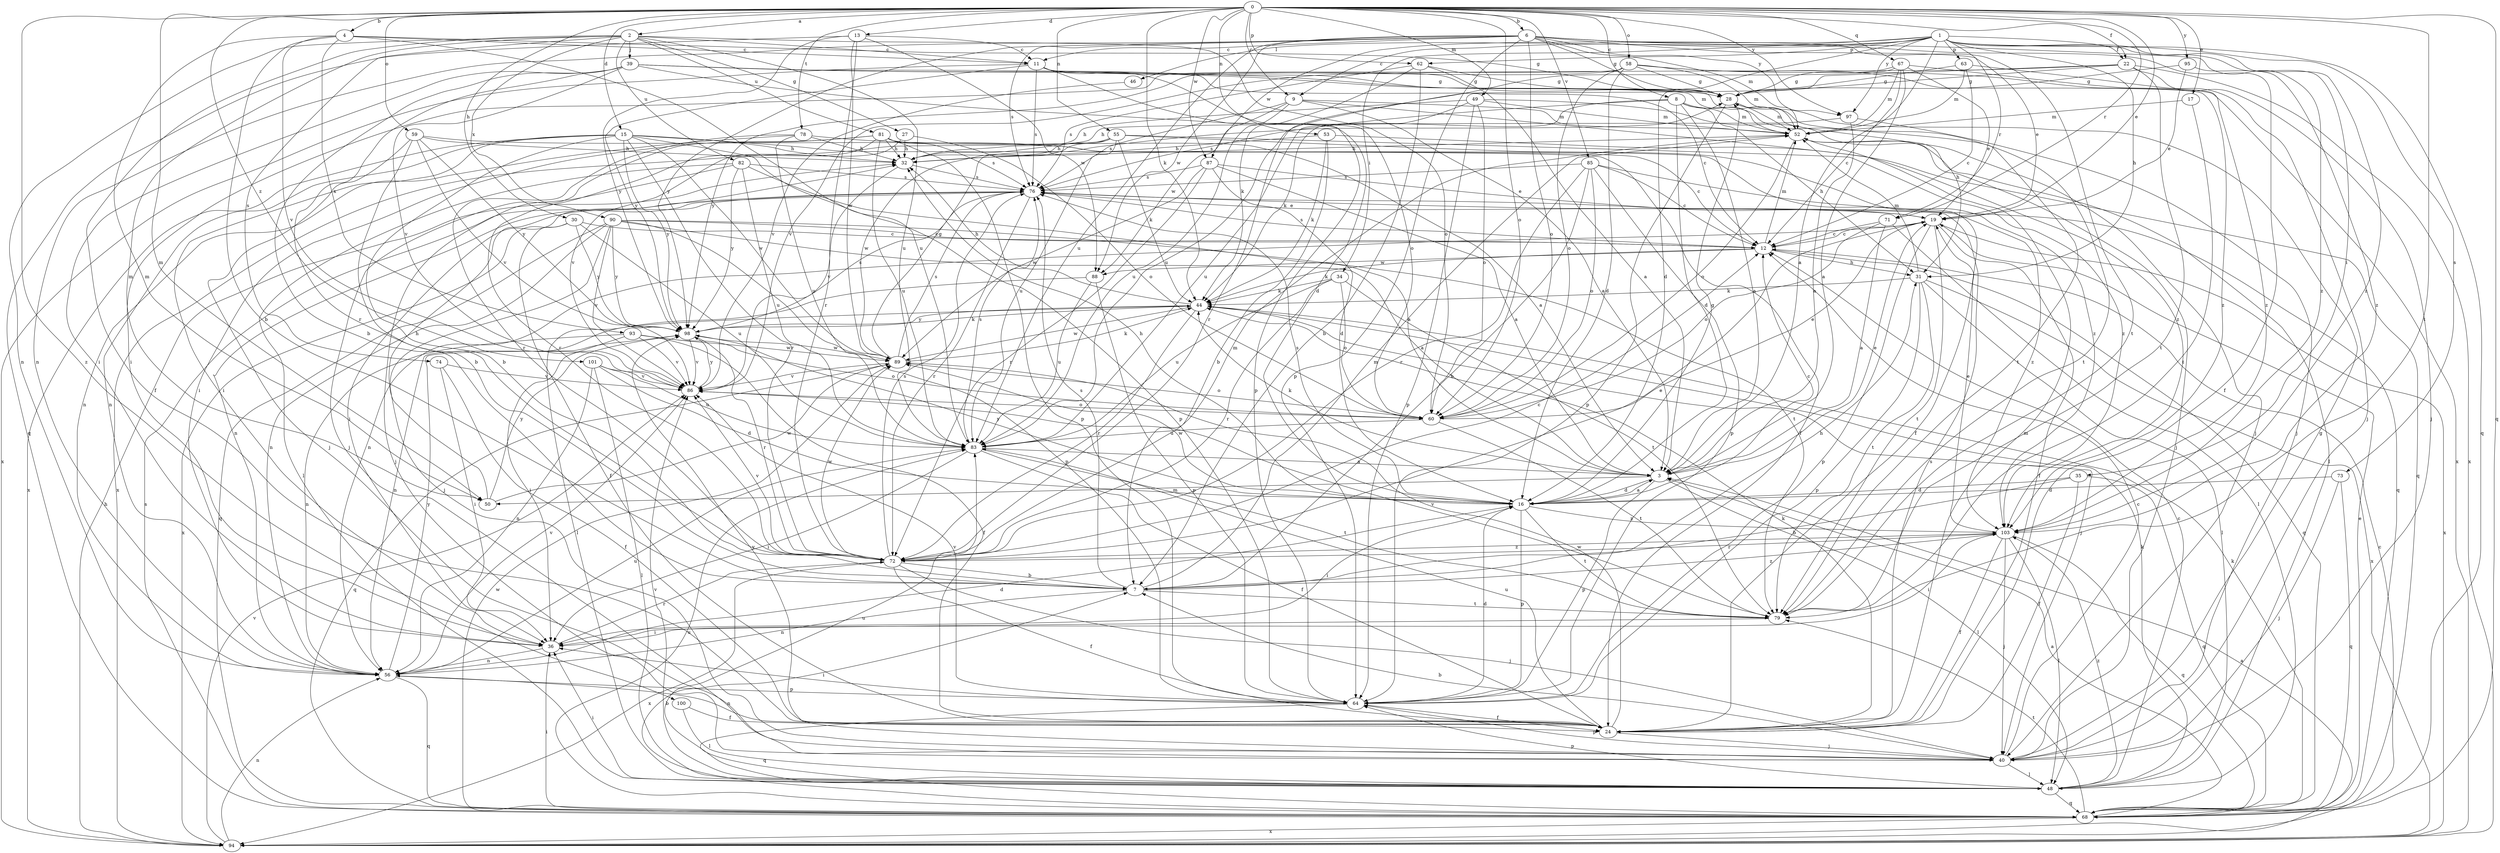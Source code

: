 strict digraph  {
0;
1;
2;
3;
4;
6;
7;
8;
9;
11;
12;
13;
15;
16;
17;
19;
22;
24;
27;
28;
30;
31;
32;
34;
35;
36;
39;
40;
44;
46;
48;
49;
50;
52;
53;
55;
56;
58;
59;
60;
62;
63;
64;
67;
68;
71;
72;
73;
74;
76;
78;
79;
81;
82;
83;
85;
86;
87;
88;
89;
90;
93;
94;
95;
97;
98;
100;
101;
103;
0 -> 2  [label=a];
0 -> 4  [label=b];
0 -> 6  [label=b];
0 -> 8  [label=c];
0 -> 9  [label=c];
0 -> 13  [label=d];
0 -> 15  [label=d];
0 -> 17  [label=e];
0 -> 19  [label=e];
0 -> 22  [label=f];
0 -> 30  [label=h];
0 -> 44  [label=k];
0 -> 49  [label=m];
0 -> 50  [label=m];
0 -> 53  [label=n];
0 -> 55  [label=n];
0 -> 58  [label=o];
0 -> 59  [label=o];
0 -> 60  [label=o];
0 -> 62  [label=p];
0 -> 67  [label=q];
0 -> 68  [label=q];
0 -> 71  [label=r];
0 -> 78  [label=t];
0 -> 79  [label=t];
0 -> 85  [label=v];
0 -> 87  [label=w];
0 -> 95  [label=y];
0 -> 97  [label=y];
0 -> 100  [label=z];
0 -> 101  [label=z];
1 -> 3  [label=a];
1 -> 9  [label=c];
1 -> 16  [label=d];
1 -> 22  [label=f];
1 -> 31  [label=h];
1 -> 34  [label=i];
1 -> 35  [label=i];
1 -> 46  [label=l];
1 -> 62  [label=p];
1 -> 63  [label=p];
1 -> 68  [label=q];
1 -> 71  [label=r];
1 -> 73  [label=s];
1 -> 87  [label=w];
1 -> 97  [label=y];
1 -> 103  [label=z];
2 -> 11  [label=c];
2 -> 24  [label=f];
2 -> 27  [label=g];
2 -> 39  [label=j];
2 -> 50  [label=m];
2 -> 56  [label=n];
2 -> 60  [label=o];
2 -> 74  [label=s];
2 -> 81  [label=u];
2 -> 82  [label=u];
2 -> 83  [label=u];
2 -> 90  [label=x];
3 -> 16  [label=d];
3 -> 19  [label=e];
3 -> 44  [label=k];
3 -> 48  [label=l];
3 -> 50  [label=m];
3 -> 64  [label=p];
4 -> 7  [label=b];
4 -> 11  [label=c];
4 -> 28  [label=g];
4 -> 50  [label=m];
4 -> 83  [label=u];
4 -> 86  [label=v];
4 -> 93  [label=x];
6 -> 11  [label=c];
6 -> 19  [label=e];
6 -> 24  [label=f];
6 -> 28  [label=g];
6 -> 52  [label=m];
6 -> 56  [label=n];
6 -> 60  [label=o];
6 -> 64  [label=p];
6 -> 76  [label=s];
6 -> 79  [label=t];
6 -> 83  [label=u];
6 -> 88  [label=w];
6 -> 97  [label=y];
6 -> 98  [label=y];
6 -> 103  [label=z];
7 -> 31  [label=h];
7 -> 52  [label=m];
7 -> 56  [label=n];
7 -> 76  [label=s];
7 -> 79  [label=t];
7 -> 103  [label=z];
8 -> 3  [label=a];
8 -> 16  [label=d];
8 -> 31  [label=h];
8 -> 44  [label=k];
8 -> 52  [label=m];
8 -> 76  [label=s];
8 -> 79  [label=t];
9 -> 3  [label=a];
9 -> 52  [label=m];
9 -> 76  [label=s];
9 -> 83  [label=u];
9 -> 88  [label=w];
9 -> 103  [label=z];
11 -> 28  [label=g];
11 -> 31  [label=h];
11 -> 60  [label=o];
11 -> 64  [label=p];
11 -> 76  [label=s];
11 -> 94  [label=x];
11 -> 98  [label=y];
12 -> 31  [label=h];
12 -> 44  [label=k];
12 -> 52  [label=m];
12 -> 68  [label=q];
12 -> 76  [label=s];
12 -> 88  [label=w];
13 -> 11  [label=c];
13 -> 68  [label=q];
13 -> 72  [label=r];
13 -> 88  [label=w];
13 -> 89  [label=w];
13 -> 98  [label=y];
15 -> 7  [label=b];
15 -> 24  [label=f];
15 -> 32  [label=h];
15 -> 36  [label=i];
15 -> 56  [label=n];
15 -> 64  [label=p];
15 -> 72  [label=r];
15 -> 89  [label=w];
15 -> 94  [label=x];
15 -> 98  [label=y];
16 -> 3  [label=a];
16 -> 12  [label=c];
16 -> 28  [label=g];
16 -> 32  [label=h];
16 -> 36  [label=i];
16 -> 64  [label=p];
16 -> 76  [label=s];
16 -> 79  [label=t];
16 -> 89  [label=w];
16 -> 98  [label=y];
16 -> 103  [label=z];
17 -> 52  [label=m];
17 -> 79  [label=t];
19 -> 12  [label=c];
19 -> 24  [label=f];
19 -> 56  [label=n];
19 -> 64  [label=p];
19 -> 79  [label=t];
19 -> 94  [label=x];
22 -> 28  [label=g];
22 -> 40  [label=j];
22 -> 79  [label=t];
22 -> 83  [label=u];
22 -> 86  [label=v];
22 -> 94  [label=x];
24 -> 40  [label=j];
24 -> 44  [label=k];
24 -> 52  [label=m];
24 -> 56  [label=n];
24 -> 76  [label=s];
24 -> 83  [label=u];
24 -> 89  [label=w];
27 -> 32  [label=h];
27 -> 60  [label=o];
27 -> 86  [label=v];
28 -> 52  [label=m];
28 -> 64  [label=p];
28 -> 79  [label=t];
30 -> 12  [label=c];
30 -> 24  [label=f];
30 -> 83  [label=u];
30 -> 94  [label=x];
30 -> 98  [label=y];
31 -> 44  [label=k];
31 -> 48  [label=l];
31 -> 52  [label=m];
31 -> 64  [label=p];
31 -> 79  [label=t];
31 -> 94  [label=x];
32 -> 76  [label=s];
32 -> 86  [label=v];
34 -> 44  [label=k];
34 -> 60  [label=o];
34 -> 72  [label=r];
34 -> 79  [label=t];
34 -> 83  [label=u];
35 -> 7  [label=b];
35 -> 16  [label=d];
35 -> 24  [label=f];
35 -> 68  [label=q];
36 -> 56  [label=n];
36 -> 72  [label=r];
39 -> 7  [label=b];
39 -> 12  [label=c];
39 -> 16  [label=d];
39 -> 28  [label=g];
39 -> 36  [label=i];
39 -> 52  [label=m];
39 -> 72  [label=r];
39 -> 86  [label=v];
40 -> 7  [label=b];
40 -> 12  [label=c];
40 -> 28  [label=g];
40 -> 48  [label=l];
40 -> 64  [label=p];
40 -> 98  [label=y];
44 -> 32  [label=h];
44 -> 40  [label=j];
44 -> 56  [label=n];
44 -> 72  [label=r];
44 -> 89  [label=w];
44 -> 98  [label=y];
46 -> 86  [label=v];
48 -> 12  [label=c];
48 -> 36  [label=i];
48 -> 44  [label=k];
48 -> 64  [label=p];
48 -> 68  [label=q];
48 -> 83  [label=u];
48 -> 86  [label=v];
48 -> 103  [label=z];
49 -> 32  [label=h];
49 -> 40  [label=j];
49 -> 52  [label=m];
49 -> 60  [label=o];
49 -> 64  [label=p];
49 -> 83  [label=u];
50 -> 32  [label=h];
50 -> 89  [label=w];
50 -> 98  [label=y];
52 -> 32  [label=h];
52 -> 40  [label=j];
52 -> 48  [label=l];
52 -> 60  [label=o];
53 -> 7  [label=b];
53 -> 32  [label=h];
53 -> 44  [label=k];
53 -> 68  [label=q];
55 -> 24  [label=f];
55 -> 32  [label=h];
55 -> 44  [label=k];
55 -> 83  [label=u];
55 -> 89  [label=w];
55 -> 94  [label=x];
55 -> 103  [label=z];
56 -> 16  [label=d];
56 -> 64  [label=p];
56 -> 68  [label=q];
56 -> 83  [label=u];
56 -> 86  [label=v];
56 -> 98  [label=y];
58 -> 16  [label=d];
58 -> 28  [label=g];
58 -> 36  [label=i];
58 -> 52  [label=m];
58 -> 60  [label=o];
58 -> 94  [label=x];
58 -> 98  [label=y];
58 -> 103  [label=z];
59 -> 7  [label=b];
59 -> 32  [label=h];
59 -> 40  [label=j];
59 -> 86  [label=v];
59 -> 98  [label=y];
59 -> 103  [label=z];
60 -> 19  [label=e];
60 -> 79  [label=t];
60 -> 83  [label=u];
62 -> 3  [label=a];
62 -> 7  [label=b];
62 -> 28  [label=g];
62 -> 44  [label=k];
62 -> 76  [label=s];
63 -> 12  [label=c];
63 -> 28  [label=g];
63 -> 40  [label=j];
63 -> 52  [label=m];
64 -> 16  [label=d];
64 -> 24  [label=f];
64 -> 36  [label=i];
64 -> 68  [label=q];
64 -> 86  [label=v];
67 -> 3  [label=a];
67 -> 12  [label=c];
67 -> 19  [label=e];
67 -> 28  [label=g];
67 -> 52  [label=m];
67 -> 72  [label=r];
67 -> 103  [label=z];
68 -> 3  [label=a];
68 -> 7  [label=b];
68 -> 19  [label=e];
68 -> 36  [label=i];
68 -> 44  [label=k];
68 -> 76  [label=s];
68 -> 79  [label=t];
68 -> 83  [label=u];
68 -> 89  [label=w];
68 -> 94  [label=x];
71 -> 3  [label=a];
71 -> 12  [label=c];
71 -> 48  [label=l];
71 -> 60  [label=o];
72 -> 7  [label=b];
72 -> 12  [label=c];
72 -> 19  [label=e];
72 -> 24  [label=f];
72 -> 40  [label=j];
72 -> 52  [label=m];
72 -> 76  [label=s];
72 -> 86  [label=v];
72 -> 89  [label=w];
72 -> 94  [label=x];
72 -> 103  [label=z];
73 -> 16  [label=d];
73 -> 40  [label=j];
73 -> 68  [label=q];
74 -> 24  [label=f];
74 -> 36  [label=i];
74 -> 86  [label=v];
76 -> 19  [label=e];
76 -> 36  [label=i];
76 -> 56  [label=n];
76 -> 72  [label=r];
76 -> 103  [label=z];
78 -> 12  [label=c];
78 -> 32  [label=h];
78 -> 56  [label=n];
78 -> 72  [label=r];
78 -> 83  [label=u];
79 -> 36  [label=i];
79 -> 86  [label=v];
81 -> 3  [label=a];
81 -> 32  [label=h];
81 -> 36  [label=i];
81 -> 40  [label=j];
81 -> 64  [label=p];
81 -> 72  [label=r];
81 -> 76  [label=s];
81 -> 83  [label=u];
82 -> 3  [label=a];
82 -> 40  [label=j];
82 -> 48  [label=l];
82 -> 76  [label=s];
82 -> 83  [label=u];
82 -> 98  [label=y];
83 -> 3  [label=a];
83 -> 24  [label=f];
83 -> 36  [label=i];
83 -> 76  [label=s];
83 -> 79  [label=t];
85 -> 7  [label=b];
85 -> 12  [label=c];
85 -> 60  [label=o];
85 -> 64  [label=p];
85 -> 68  [label=q];
85 -> 72  [label=r];
85 -> 76  [label=s];
86 -> 60  [label=o];
86 -> 98  [label=y];
87 -> 3  [label=a];
87 -> 16  [label=d];
87 -> 19  [label=e];
87 -> 72  [label=r];
87 -> 76  [label=s];
87 -> 89  [label=w];
88 -> 48  [label=l];
88 -> 64  [label=p];
88 -> 83  [label=u];
89 -> 28  [label=g];
89 -> 44  [label=k];
89 -> 60  [label=o];
89 -> 68  [label=q];
89 -> 76  [label=s];
89 -> 86  [label=v];
90 -> 3  [label=a];
90 -> 12  [label=c];
90 -> 40  [label=j];
90 -> 56  [label=n];
90 -> 64  [label=p];
90 -> 68  [label=q];
90 -> 79  [label=t];
90 -> 86  [label=v];
90 -> 98  [label=y];
93 -> 24  [label=f];
93 -> 36  [label=i];
93 -> 56  [label=n];
93 -> 60  [label=o];
93 -> 86  [label=v];
93 -> 89  [label=w];
94 -> 3  [label=a];
94 -> 12  [label=c];
94 -> 32  [label=h];
94 -> 56  [label=n];
94 -> 86  [label=v];
95 -> 19  [label=e];
95 -> 28  [label=g];
95 -> 103  [label=z];
97 -> 3  [label=a];
97 -> 32  [label=h];
97 -> 40  [label=j];
98 -> 44  [label=k];
98 -> 72  [label=r];
98 -> 76  [label=s];
98 -> 86  [label=v];
98 -> 89  [label=w];
100 -> 24  [label=f];
100 -> 48  [label=l];
101 -> 16  [label=d];
101 -> 48  [label=l];
101 -> 56  [label=n];
101 -> 83  [label=u];
101 -> 86  [label=v];
103 -> 19  [label=e];
103 -> 24  [label=f];
103 -> 36  [label=i];
103 -> 40  [label=j];
103 -> 48  [label=l];
103 -> 68  [label=q];
103 -> 72  [label=r];
}
